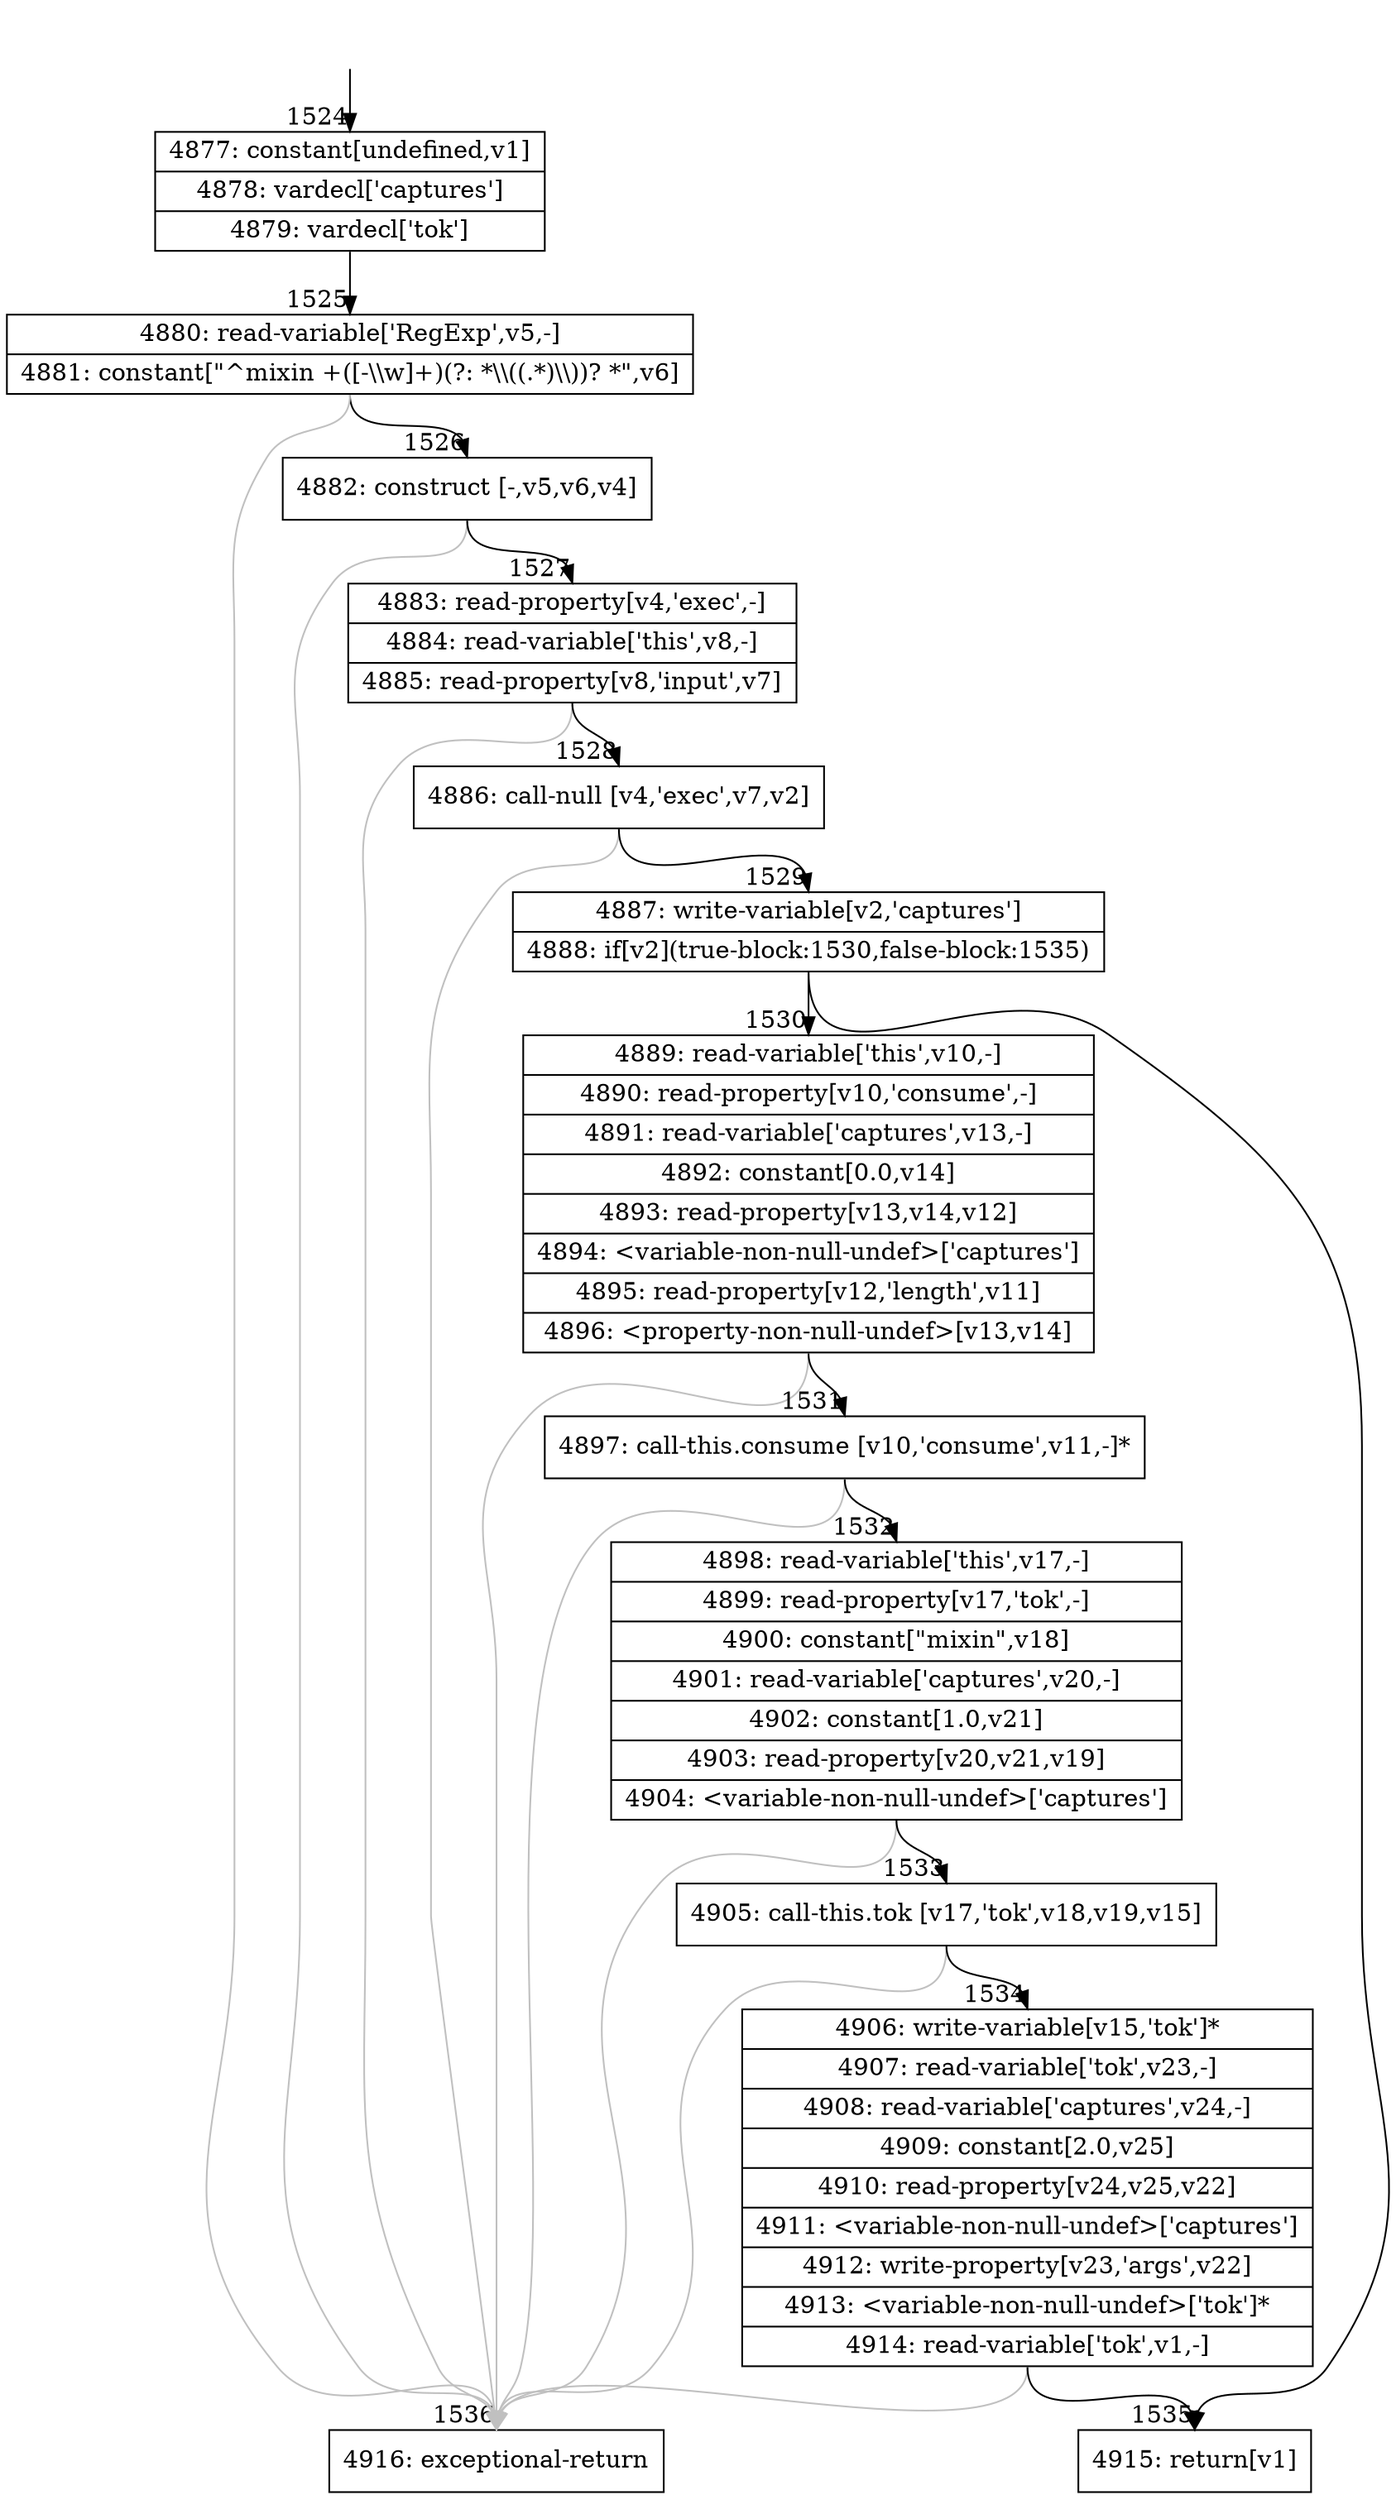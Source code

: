 digraph {
rankdir="TD"
BB_entry91[shape=none,label=""];
BB_entry91 -> BB1524 [tailport=s, headport=n, headlabel="    1524"]
BB1524 [shape=record label="{4877: constant[undefined,v1]|4878: vardecl['captures']|4879: vardecl['tok']}" ] 
BB1524 -> BB1525 [tailport=s, headport=n, headlabel="      1525"]
BB1525 [shape=record label="{4880: read-variable['RegExp',v5,-]|4881: constant[\"^mixin +([-\\\\w]+)(?: *\\\\((.*)\\\\))? *\",v6]}" ] 
BB1525 -> BB1526 [tailport=s, headport=n, headlabel="      1526"]
BB1525 -> BB1536 [tailport=s, headport=n, color=gray, headlabel="      1536"]
BB1526 [shape=record label="{4882: construct [-,v5,v6,v4]}" ] 
BB1526 -> BB1527 [tailport=s, headport=n, headlabel="      1527"]
BB1526 -> BB1536 [tailport=s, headport=n, color=gray]
BB1527 [shape=record label="{4883: read-property[v4,'exec',-]|4884: read-variable['this',v8,-]|4885: read-property[v8,'input',v7]}" ] 
BB1527 -> BB1528 [tailport=s, headport=n, headlabel="      1528"]
BB1527 -> BB1536 [tailport=s, headport=n, color=gray]
BB1528 [shape=record label="{4886: call-null [v4,'exec',v7,v2]}" ] 
BB1528 -> BB1529 [tailport=s, headport=n, headlabel="      1529"]
BB1528 -> BB1536 [tailport=s, headport=n, color=gray]
BB1529 [shape=record label="{4887: write-variable[v2,'captures']|4888: if[v2](true-block:1530,false-block:1535)}" ] 
BB1529 -> BB1530 [tailport=s, headport=n, headlabel="      1530"]
BB1529 -> BB1535 [tailport=s, headport=n, headlabel="      1535"]
BB1530 [shape=record label="{4889: read-variable['this',v10,-]|4890: read-property[v10,'consume',-]|4891: read-variable['captures',v13,-]|4892: constant[0.0,v14]|4893: read-property[v13,v14,v12]|4894: \<variable-non-null-undef\>['captures']|4895: read-property[v12,'length',v11]|4896: \<property-non-null-undef\>[v13,v14]}" ] 
BB1530 -> BB1531 [tailport=s, headport=n, headlabel="      1531"]
BB1530 -> BB1536 [tailport=s, headport=n, color=gray]
BB1531 [shape=record label="{4897: call-this.consume [v10,'consume',v11,-]*}" ] 
BB1531 -> BB1532 [tailport=s, headport=n, headlabel="      1532"]
BB1531 -> BB1536 [tailport=s, headport=n, color=gray]
BB1532 [shape=record label="{4898: read-variable['this',v17,-]|4899: read-property[v17,'tok',-]|4900: constant[\"mixin\",v18]|4901: read-variable['captures',v20,-]|4902: constant[1.0,v21]|4903: read-property[v20,v21,v19]|4904: \<variable-non-null-undef\>['captures']}" ] 
BB1532 -> BB1533 [tailport=s, headport=n, headlabel="      1533"]
BB1532 -> BB1536 [tailport=s, headport=n, color=gray]
BB1533 [shape=record label="{4905: call-this.tok [v17,'tok',v18,v19,v15]}" ] 
BB1533 -> BB1534 [tailport=s, headport=n, headlabel="      1534"]
BB1533 -> BB1536 [tailport=s, headport=n, color=gray]
BB1534 [shape=record label="{4906: write-variable[v15,'tok']*|4907: read-variable['tok',v23,-]|4908: read-variable['captures',v24,-]|4909: constant[2.0,v25]|4910: read-property[v24,v25,v22]|4911: \<variable-non-null-undef\>['captures']|4912: write-property[v23,'args',v22]|4913: \<variable-non-null-undef\>['tok']*|4914: read-variable['tok',v1,-]}" ] 
BB1534 -> BB1535 [tailport=s, headport=n]
BB1534 -> BB1536 [tailport=s, headport=n, color=gray]
BB1535 [shape=record label="{4915: return[v1]}" ] 
BB1536 [shape=record label="{4916: exceptional-return}" ] 
//#$~ 1678
}

